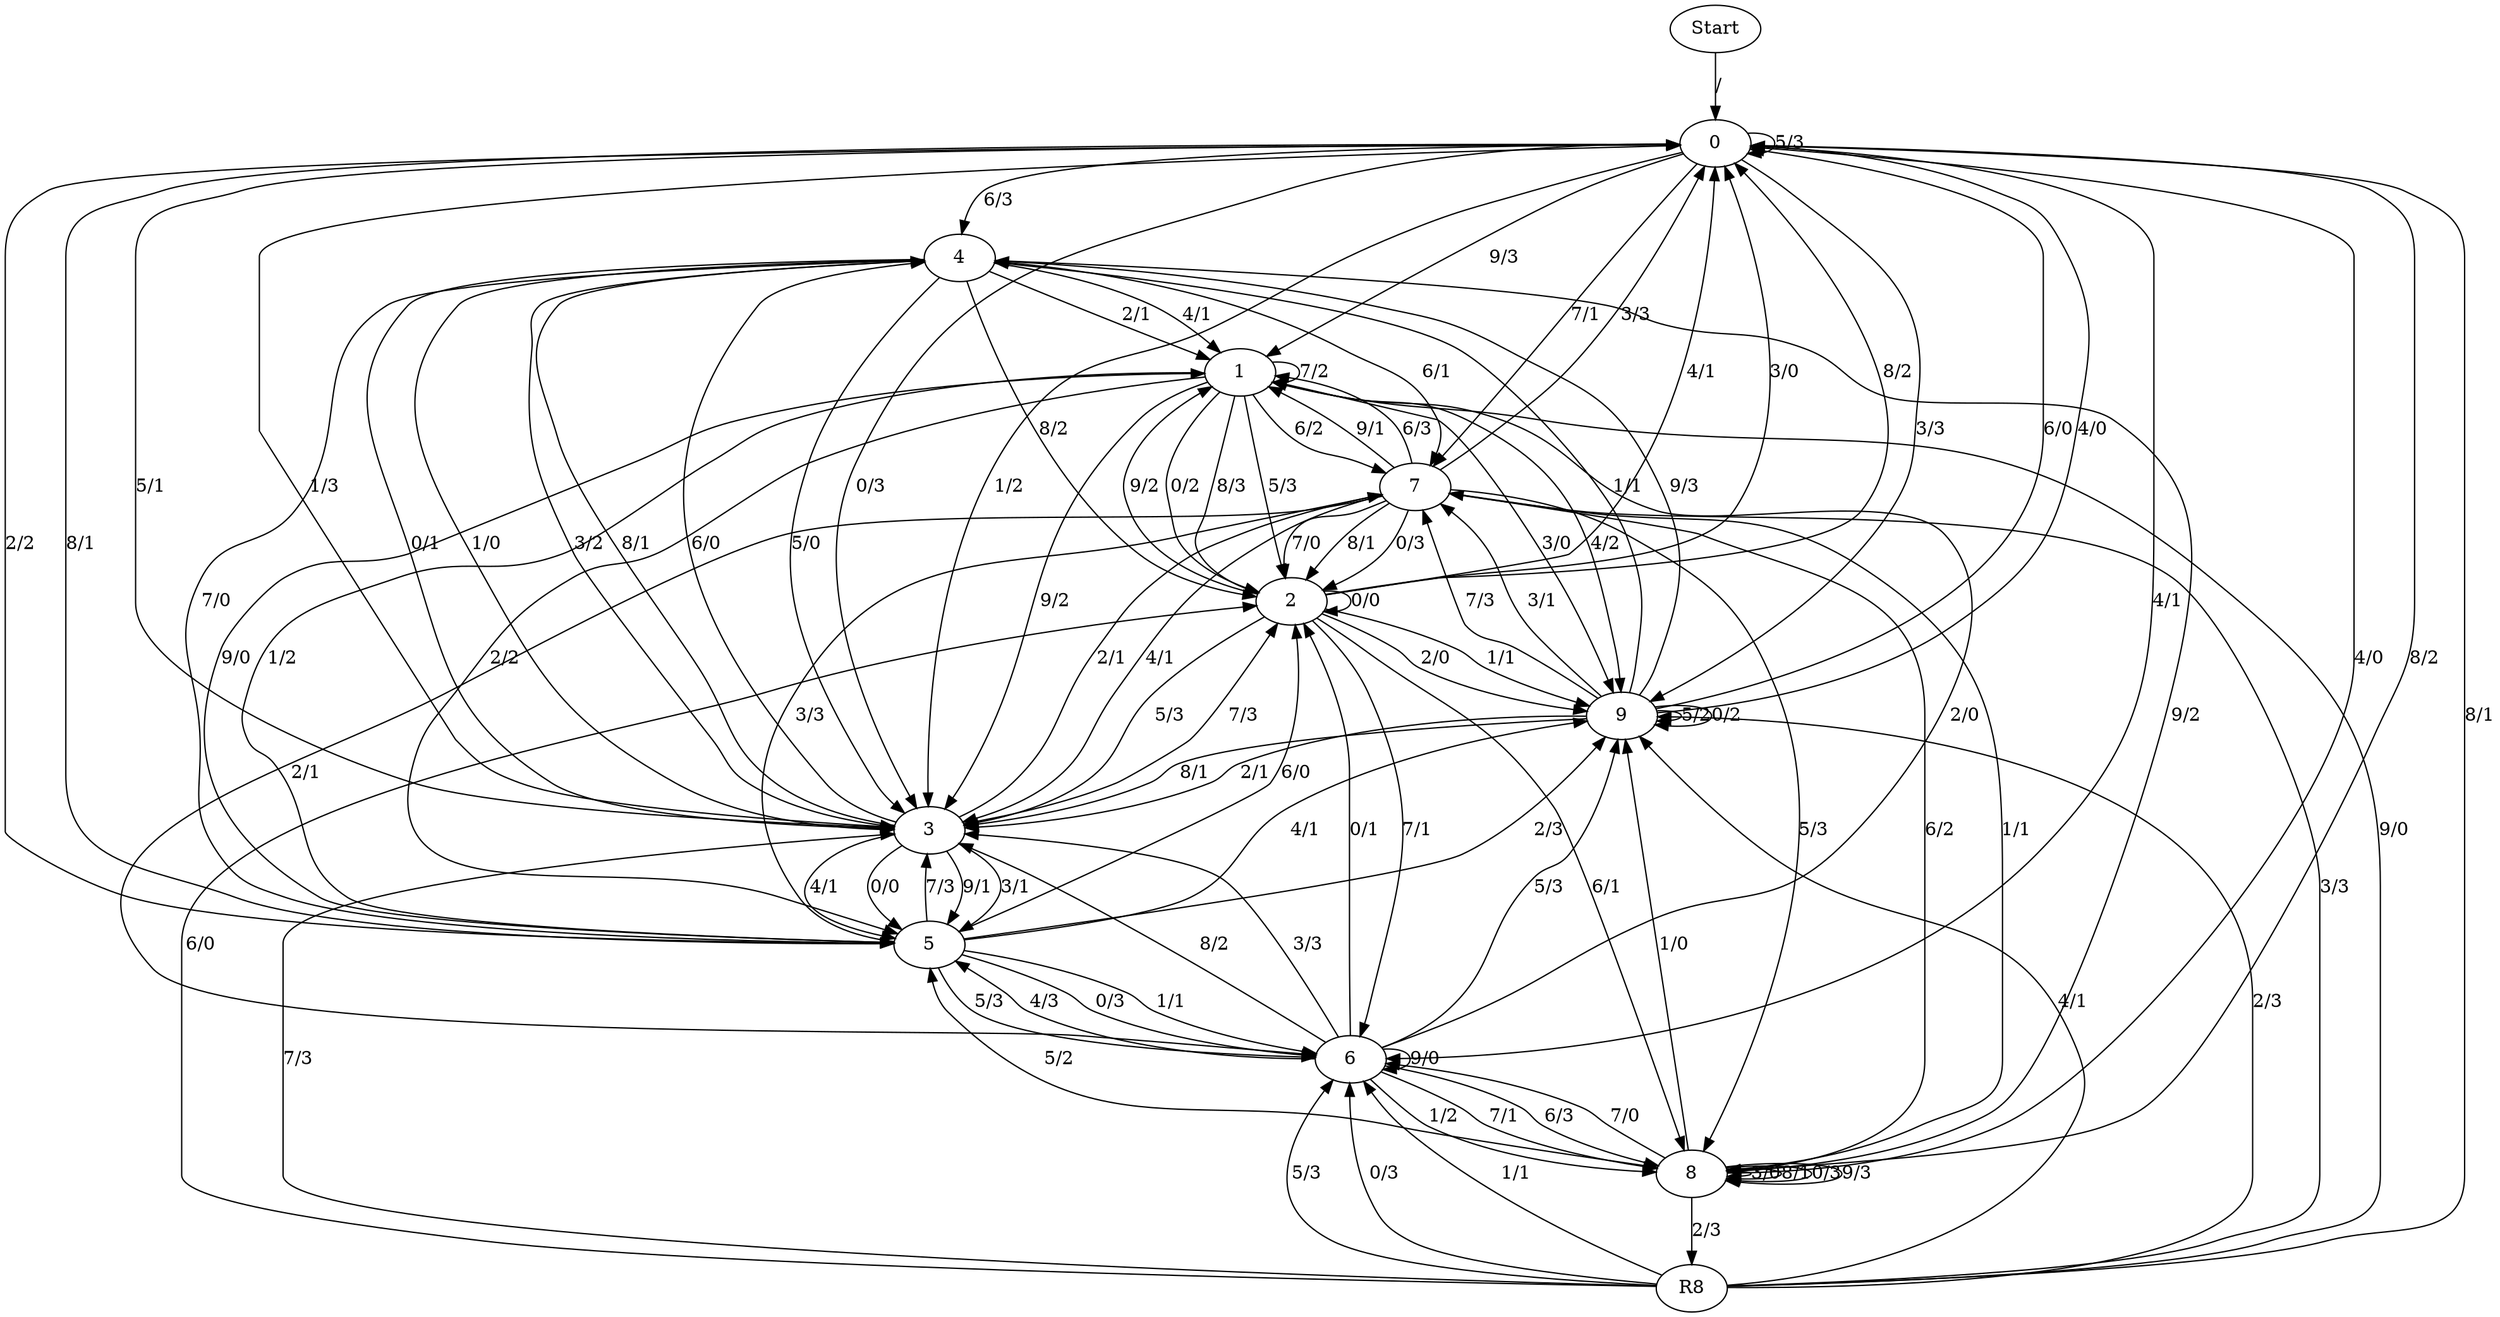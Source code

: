 digraph {
	Start -> 0 [label="/"]
	0 -> 4 [label="6/3"]
	0 -> 6 [label="4/1"]
	0 -> 0 [label="5/3"]
	0 -> 1 [label="9/3"]
	0 -> 8 [label="8/2"]
	0 -> 7 [label="7/1"]
	0 -> 3 [label="0/3"]
	0 -> 9 [label="3/3"]
	0 -> 5 [label="2/2"]
	0 -> 3 [label="1/2"]
	8 -> 7 [label="6/2"]
	8 -> 5 [label="5/2"]
	8 -> 0 [label="4/0"]
	8 -> R8 [label="2/3"]
	8 -> 8 [label="3/0"]
	8 -> 6 [label="7/0"]
	8 -> 8 [label="8/1"]
	8 -> 8 [label="0/3"]
	8 -> 9 [label="1/0"]
	8 -> 8 [label="9/3"]
	R8 -> 2 [label="6/0"]
	R8 -> 7 [label="3/3"]
	R8 -> 9 [label="4/1"]
	R8 -> 9 [label="2/3"]
	R8 -> 6 [label="5/3"]
	R8 -> 6 [label="0/3"]
	R8 -> 6 [label="1/1"]
	R8 -> 1 [label="9/0"]
	R8 -> 3 [label="7/3"]
	R8 -> 0 [label="8/1"]
	7 -> 2 [label="0/3"]
	7 -> 2 [label="7/0"]
	7 -> 1 [label="9/1"]
	7 -> 0 [label="3/3"]
	7 -> 2 [label="8/1"]
	7 -> 6 [label="2/1"]
	7 -> 8 [label="1/1"]
	7 -> 3 [label="4/1"]
	7 -> 8 [label="5/3"]
	7 -> 1 [label="6/3"]
	3 -> 4 [label="8/1"]
	3 -> 5 [label="9/1"]
	3 -> 4 [label="6/0"]
	3 -> 2 [label="7/3"]
	3 -> 7 [label="2/1"]
	3 -> 5 [label="3/1"]
	3 -> 0 [label="5/1"]
	3 -> 0 [label="1/3"]
	3 -> 5 [label="4/1"]
	3 -> 5 [label="0/0"]
	1 -> 9 [label="3/0"]
	1 -> 9 [label="4/2"]
	1 -> 7 [label="6/2"]
	1 -> 2 [label="8/3"]
	1 -> 2 [label="0/2"]
	1 -> 1 [label="7/2"]
	1 -> 3 [label="9/2"]
	1 -> 2 [label="5/3"]
	1 -> 5 [label="1/2"]
	1 -> 5 [label="2/2"]
	2 -> 9 [label="1/1"]
	2 -> 9 [label="2/0"]
	2 -> 0 [label="4/1"]
	2 -> 0 [label="3/0"]
	2 -> 8 [label="6/1"]
	2 -> 6 [label="7/1"]
	2 -> 0 [label="8/2"]
	2 -> 3 [label="5/3"]
	2 -> 1 [label="9/2"]
	2 -> 2 [label="0/0"]
	9 -> 7 [label="3/1"]
	9 -> 9 [label="5/2"]
	9 -> 3 [label="8/1"]
	9 -> 7 [label="7/3"]
	9 -> 9 [label="0/2"]
	9 -> 0 [label="6/0"]
	9 -> 3 [label="2/1"]
	9 -> 4 [label="1/1"]
	9 -> 4 [label="9/3"]
	9 -> 0 [label="4/0"]
	4 -> 7 [label="6/1"]
	4 -> 5 [label="7/0"]
	4 -> 3 [label="0/1"]
	4 -> 3 [label="1/0"]
	4 -> 3 [label="3/2"]
	4 -> 3 [label="5/0"]
	4 -> 8 [label="9/2"]
	4 -> 2 [label="8/2"]
	4 -> 1 [label="2/1"]
	4 -> 1 [label="4/1"]
	5 -> 9 [label="4/1"]
	5 -> 9 [label="2/3"]
	5 -> 1 [label="9/0"]
	5 -> 2 [label="6/0"]
	5 -> 0 [label="8/1"]
	5 -> 6 [label="5/3"]
	5 -> 7 [label="3/3"]
	5 -> 6 [label="0/3"]
	5 -> 6 [label="1/1"]
	5 -> 3 [label="7/3"]
	6 -> 8 [label="1/2"]
	6 -> 1 [label="2/0"]
	6 -> 6 [label="9/0"]
	6 -> 9 [label="5/3"]
	6 -> 8 [label="7/1"]
	6 -> 2 [label="0/1"]
	6 -> 3 [label="3/3"]
	6 -> 5 [label="4/3"]
	6 -> 8 [label="6/3"]
	6 -> 3 [label="8/2"]
}